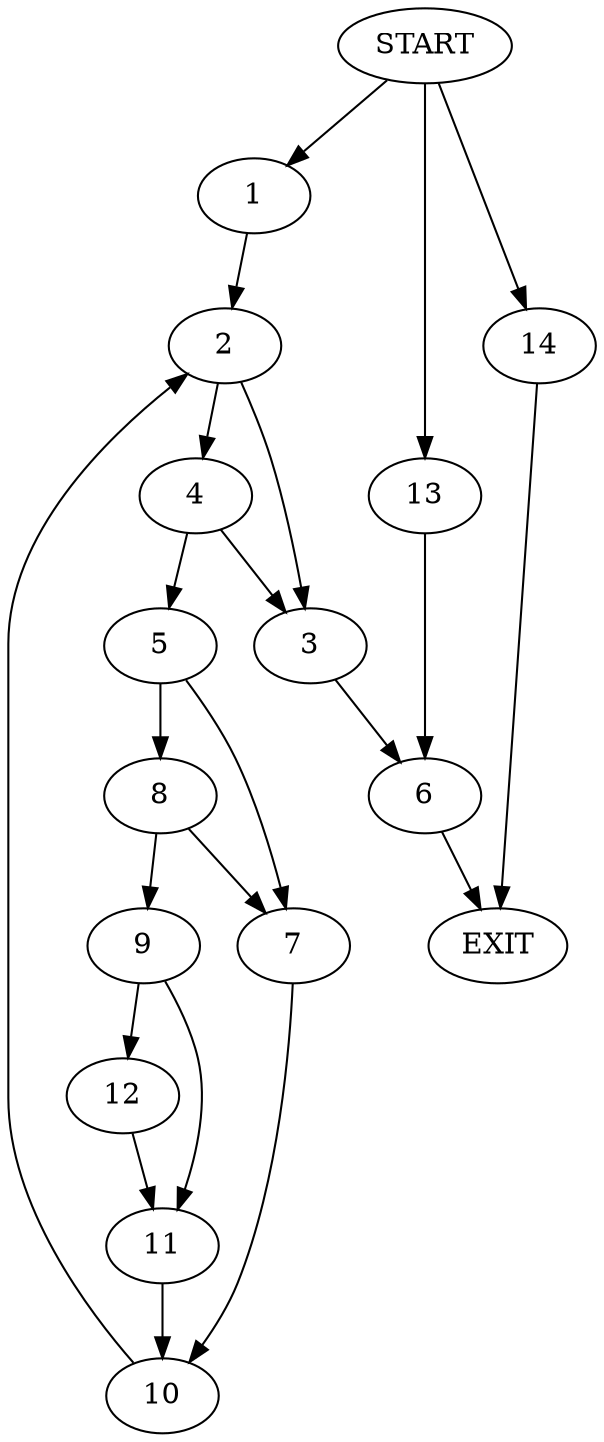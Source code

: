 digraph {
0 [label="START"];
1;
2;
3;
4;
5;
6;
7;
8;
9;
10;
11;
12;
13;
14;
15 [label="EXIT"];
0 -> 1;
1 -> 2;
2 -> 3;
2 -> 4;
4 -> 5;
4 -> 3;
3 -> 6;
5 -> 7;
5 -> 8;
8 -> 7;
8 -> 9;
7 -> 10;
9 -> 11;
9 -> 12;
10 -> 2;
11 -> 10;
12 -> 11;
6 -> 15;
0 -> 13;
13 -> 6;
0 -> 14;
14 -> 15;
}